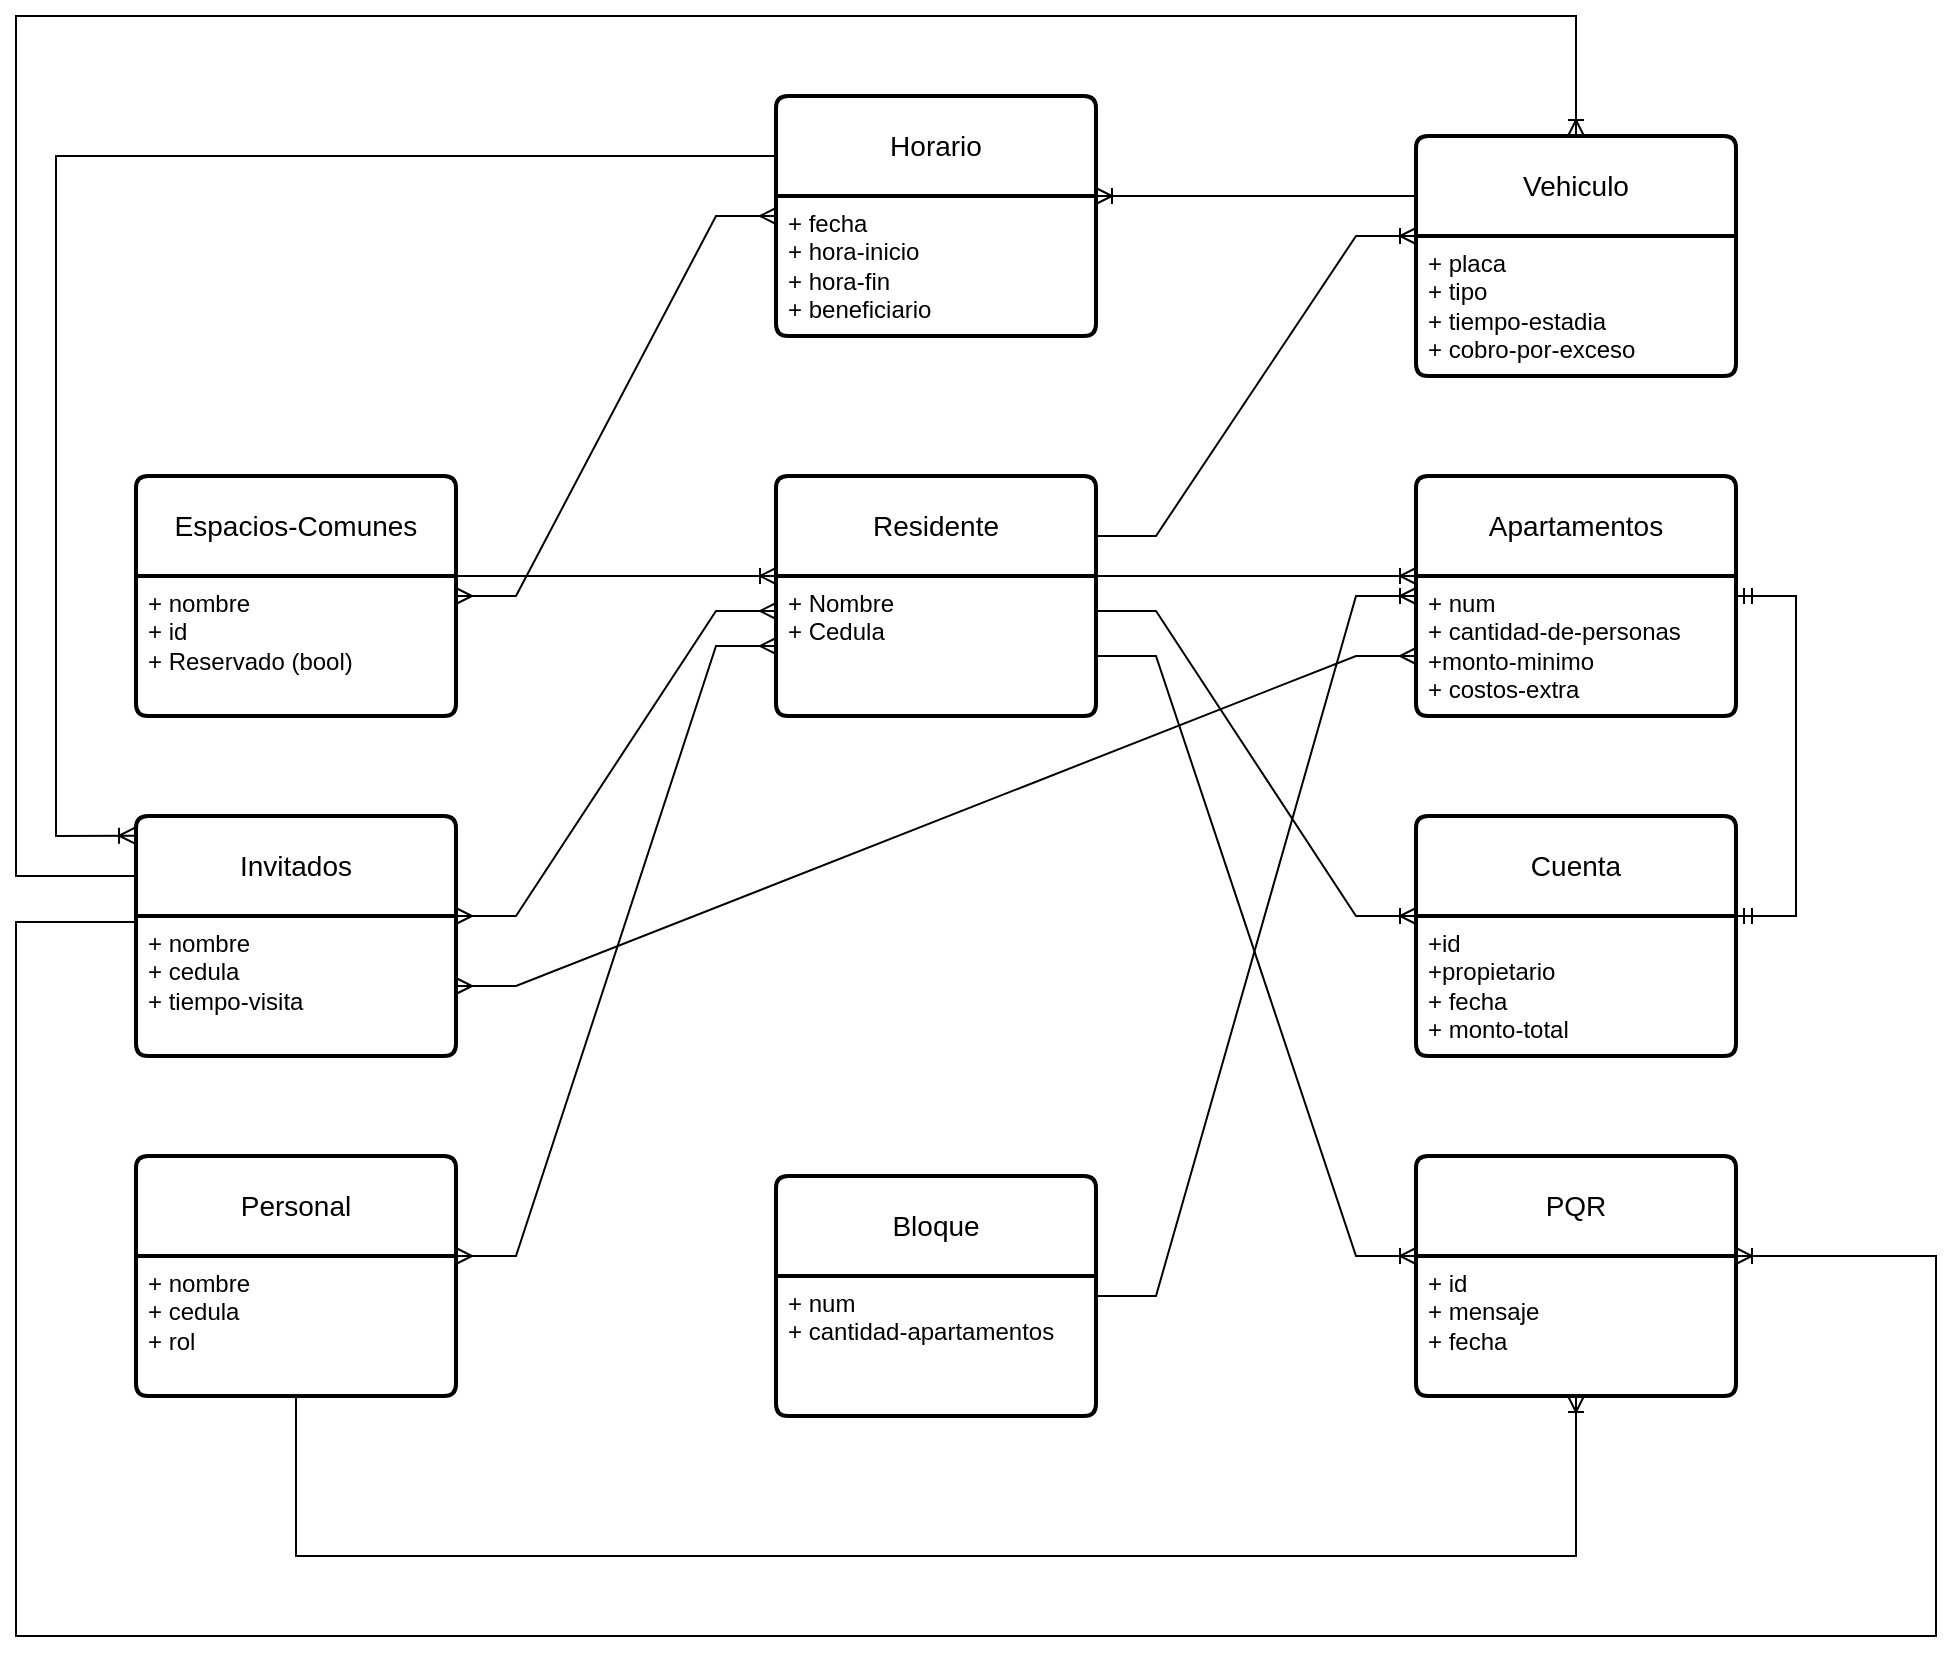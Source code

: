 <mxfile version="24.7.14">
  <diagram name="Page-1" id="yVVMKYb3bOIo5h-pwOtt">
    <mxGraphModel grid="1" page="1" gridSize="10" guides="1" tooltips="1" connect="1" arrows="1" fold="1" pageScale="1" pageWidth="850" pageHeight="1100" math="0" shadow="0">
      <root>
        <mxCell id="0" />
        <mxCell id="1" parent="0" />
        <mxCell id="trEgRuEXgAKlfwMl6baa-1" value="Residente" style="swimlane;childLayout=stackLayout;horizontal=1;startSize=50;horizontalStack=0;rounded=1;fontSize=14;fontStyle=0;strokeWidth=2;resizeParent=0;resizeLast=1;shadow=0;dashed=0;align=center;arcSize=4;whiteSpace=wrap;html=1;" vertex="1" parent="1">
          <mxGeometry x="400" y="-380" width="160" height="120" as="geometry" />
        </mxCell>
        <mxCell id="trEgRuEXgAKlfwMl6baa-2" value="&lt;div&gt;+ Nombre&lt;/div&gt;&lt;div&gt;+ Cedula&lt;br&gt;&lt;/div&gt;" style="align=left;strokeColor=none;fillColor=none;spacingLeft=4;fontSize=12;verticalAlign=top;resizable=0;rotatable=0;part=1;html=1;" vertex="1" parent="trEgRuEXgAKlfwMl6baa-1">
          <mxGeometry y="50" width="160" height="70" as="geometry" />
        </mxCell>
        <mxCell id="trEgRuEXgAKlfwMl6baa-3" value="Apartamentos" style="swimlane;childLayout=stackLayout;horizontal=1;startSize=50;horizontalStack=0;rounded=1;fontSize=14;fontStyle=0;strokeWidth=2;resizeParent=0;resizeLast=1;shadow=0;dashed=0;align=center;arcSize=4;whiteSpace=wrap;html=1;" vertex="1" parent="1">
          <mxGeometry x="720" y="-380" width="160" height="120" as="geometry" />
        </mxCell>
        <mxCell id="trEgRuEXgAKlfwMl6baa-4" value="&lt;div&gt;+ num&lt;/div&gt;&lt;div&gt;+ cantidad-de-personas&lt;/div&gt;&lt;div&gt;+monto-minimo&lt;/div&gt;&lt;div&gt;+ costos-extra&lt;br&gt;&lt;/div&gt;" style="align=left;strokeColor=none;fillColor=none;spacingLeft=4;fontSize=12;verticalAlign=top;resizable=0;rotatable=0;part=1;html=1;" vertex="1" parent="trEgRuEXgAKlfwMl6baa-3">
          <mxGeometry y="50" width="160" height="70" as="geometry" />
        </mxCell>
        <mxCell id="trEgRuEXgAKlfwMl6baa-5" value="Espacios-Comunes" style="swimlane;childLayout=stackLayout;horizontal=1;startSize=50;horizontalStack=0;rounded=1;fontSize=14;fontStyle=0;strokeWidth=2;resizeParent=0;resizeLast=1;shadow=0;dashed=0;align=center;arcSize=4;whiteSpace=wrap;html=1;" vertex="1" parent="1">
          <mxGeometry x="80" y="-380" width="160" height="120" as="geometry" />
        </mxCell>
        <mxCell id="trEgRuEXgAKlfwMl6baa-6" value="&lt;div&gt;+ nombre&lt;/div&gt;&lt;div&gt;+ id&lt;/div&gt;&lt;div&gt;+ Reservado (bool)&lt;/div&gt;" style="align=left;strokeColor=none;fillColor=none;spacingLeft=4;fontSize=12;verticalAlign=top;resizable=0;rotatable=0;part=1;html=1;" vertex="1" parent="trEgRuEXgAKlfwMl6baa-5">
          <mxGeometry y="50" width="160" height="70" as="geometry" />
        </mxCell>
        <mxCell id="trEgRuEXgAKlfwMl6baa-7" value="Cuenta" style="swimlane;childLayout=stackLayout;horizontal=1;startSize=50;horizontalStack=0;rounded=1;fontSize=14;fontStyle=0;strokeWidth=2;resizeParent=0;resizeLast=1;shadow=0;dashed=0;align=center;arcSize=4;whiteSpace=wrap;html=1;" vertex="1" parent="1">
          <mxGeometry x="720" y="-210" width="160" height="120" as="geometry" />
        </mxCell>
        <mxCell id="trEgRuEXgAKlfwMl6baa-8" value="&lt;div&gt;+id&lt;/div&gt;&lt;div&gt;+propietario&lt;/div&gt;&lt;div&gt;+ fecha&lt;/div&gt;&lt;div&gt;+ monto-total&lt;br&gt;&lt;/div&gt;" style="align=left;strokeColor=none;fillColor=none;spacingLeft=4;fontSize=12;verticalAlign=top;resizable=0;rotatable=0;part=1;html=1;" vertex="1" parent="trEgRuEXgAKlfwMl6baa-7">
          <mxGeometry y="50" width="160" height="70" as="geometry" />
        </mxCell>
        <mxCell id="trEgRuEXgAKlfwMl6baa-9" value="PQR" style="swimlane;childLayout=stackLayout;horizontal=1;startSize=50;horizontalStack=0;rounded=1;fontSize=14;fontStyle=0;strokeWidth=2;resizeParent=0;resizeLast=1;shadow=0;dashed=0;align=center;arcSize=4;whiteSpace=wrap;html=1;" vertex="1" parent="1">
          <mxGeometry x="720" y="-40" width="160" height="120" as="geometry" />
        </mxCell>
        <mxCell id="trEgRuEXgAKlfwMl6baa-10" value="&lt;div&gt;+ id&lt;/div&gt;&lt;div&gt;+ mensaje&lt;/div&gt;&lt;div&gt;+ fecha&lt;br&gt;&lt;/div&gt;" style="align=left;strokeColor=none;fillColor=none;spacingLeft=4;fontSize=12;verticalAlign=top;resizable=0;rotatable=0;part=1;html=1;" vertex="1" parent="trEgRuEXgAKlfwMl6baa-9">
          <mxGeometry y="50" width="160" height="70" as="geometry" />
        </mxCell>
        <mxCell id="trEgRuEXgAKlfwMl6baa-11" value="Invitados" style="swimlane;childLayout=stackLayout;horizontal=1;startSize=50;horizontalStack=0;rounded=1;fontSize=14;fontStyle=0;strokeWidth=2;resizeParent=0;resizeLast=1;shadow=0;dashed=0;align=center;arcSize=4;whiteSpace=wrap;html=1;" vertex="1" parent="1">
          <mxGeometry x="80" y="-210" width="160" height="120" as="geometry" />
        </mxCell>
        <mxCell id="trEgRuEXgAKlfwMl6baa-12" value="&lt;div&gt;+ nombre&lt;/div&gt;&lt;div&gt;+ cedula&lt;/div&gt;&lt;div&gt;+ tiempo-visita&lt;br&gt;&lt;/div&gt;" style="align=left;strokeColor=none;fillColor=none;spacingLeft=4;fontSize=12;verticalAlign=top;resizable=0;rotatable=0;part=1;html=1;" vertex="1" parent="trEgRuEXgAKlfwMl6baa-11">
          <mxGeometry y="50" width="160" height="70" as="geometry" />
        </mxCell>
        <mxCell id="trEgRuEXgAKlfwMl6baa-13" value="Personal" style="swimlane;childLayout=stackLayout;horizontal=1;startSize=50;horizontalStack=0;rounded=1;fontSize=14;fontStyle=0;strokeWidth=2;resizeParent=0;resizeLast=1;shadow=0;dashed=0;align=center;arcSize=4;whiteSpace=wrap;html=1;" vertex="1" parent="1">
          <mxGeometry x="80" y="-40" width="160" height="120" as="geometry" />
        </mxCell>
        <mxCell id="trEgRuEXgAKlfwMl6baa-14" value="&lt;div&gt;+ nombre&lt;/div&gt;&lt;div&gt;+ cedula&lt;/div&gt;&lt;div&gt;+ rol&lt;br&gt;&lt;/div&gt;" style="align=left;strokeColor=none;fillColor=none;spacingLeft=4;fontSize=12;verticalAlign=top;resizable=0;rotatable=0;part=1;html=1;" vertex="1" parent="trEgRuEXgAKlfwMl6baa-13">
          <mxGeometry y="50" width="160" height="70" as="geometry" />
        </mxCell>
        <mxCell id="trEgRuEXgAKlfwMl6baa-15" value="Vehiculo" style="swimlane;childLayout=stackLayout;horizontal=1;startSize=50;horizontalStack=0;rounded=1;fontSize=14;fontStyle=0;strokeWidth=2;resizeParent=0;resizeLast=1;shadow=0;dashed=0;align=center;arcSize=4;whiteSpace=wrap;html=1;" vertex="1" parent="1">
          <mxGeometry x="720" y="-550" width="160" height="120" as="geometry" />
        </mxCell>
        <mxCell id="trEgRuEXgAKlfwMl6baa-16" value="&lt;div&gt;+ placa&lt;/div&gt;&lt;div&gt;+ tipo&lt;/div&gt;&lt;div&gt;+ tiempo-estadia&lt;/div&gt;&lt;div&gt;+ cobro-por-exceso&lt;br&gt;&lt;/div&gt;" style="align=left;strokeColor=none;fillColor=none;spacingLeft=4;fontSize=12;verticalAlign=top;resizable=0;rotatable=0;part=1;html=1;" vertex="1" parent="trEgRuEXgAKlfwMl6baa-15">
          <mxGeometry y="50" width="160" height="70" as="geometry" />
        </mxCell>
        <mxCell id="trEgRuEXgAKlfwMl6baa-17" value="Bloque" style="swimlane;childLayout=stackLayout;horizontal=1;startSize=50;horizontalStack=0;rounded=1;fontSize=14;fontStyle=0;strokeWidth=2;resizeParent=0;resizeLast=1;shadow=0;dashed=0;align=center;arcSize=4;whiteSpace=wrap;html=1;" vertex="1" parent="1">
          <mxGeometry x="400" y="-30" width="160" height="120" as="geometry" />
        </mxCell>
        <mxCell id="trEgRuEXgAKlfwMl6baa-18" value="&lt;div&gt;+ num&lt;/div&gt;&lt;div&gt;+ cantidad-apartamentos&lt;br&gt;&lt;/div&gt;" style="align=left;strokeColor=none;fillColor=none;spacingLeft=4;fontSize=12;verticalAlign=top;resizable=0;rotatable=0;part=1;html=1;" vertex="1" parent="trEgRuEXgAKlfwMl6baa-17">
          <mxGeometry y="50" width="160" height="70" as="geometry" />
        </mxCell>
        <mxCell id="trEgRuEXgAKlfwMl6baa-19" value="Horario" style="swimlane;childLayout=stackLayout;horizontal=1;startSize=50;horizontalStack=0;rounded=1;fontSize=14;fontStyle=0;strokeWidth=2;resizeParent=0;resizeLast=1;shadow=0;dashed=0;align=center;arcSize=4;whiteSpace=wrap;html=1;" vertex="1" parent="1">
          <mxGeometry x="400" y="-570" width="160" height="120" as="geometry" />
        </mxCell>
        <mxCell id="trEgRuEXgAKlfwMl6baa-20" value="&lt;div&gt;+ fecha &lt;br&gt;&lt;/div&gt;&lt;div&gt;+ hora-inicio&lt;/div&gt;&lt;div&gt;+ hora-fin&lt;/div&gt;&lt;div&gt;+ beneficiario&lt;br&gt;&lt;/div&gt;" style="align=left;strokeColor=none;fillColor=none;spacingLeft=4;fontSize=12;verticalAlign=top;resizable=0;rotatable=0;part=1;html=1;" vertex="1" parent="trEgRuEXgAKlfwMl6baa-19">
          <mxGeometry y="50" width="160" height="70" as="geometry" />
        </mxCell>
        <mxCell id="g4202qTfpJqsl9JbBk22-5" value="" style="edgeStyle=entityRelationEdgeStyle;fontSize=12;html=1;endArrow=ERoneToMany;rounded=0;exitX=1;exitY=0;exitDx=0;exitDy=0;entryX=0;entryY=0;entryDx=0;entryDy=0;" edge="1" parent="1" source="trEgRuEXgAKlfwMl6baa-2" target="trEgRuEXgAKlfwMl6baa-4">
          <mxGeometry width="100" height="100" relative="1" as="geometry">
            <mxPoint x="720" y="-90" as="sourcePoint" />
            <mxPoint x="820" y="-190" as="targetPoint" />
          </mxGeometry>
        </mxCell>
        <mxCell id="g4202qTfpJqsl9JbBk22-6" value="" style="edgeStyle=entityRelationEdgeStyle;fontSize=12;html=1;endArrow=ERoneToMany;rounded=0;exitX=1;exitY=0;exitDx=0;exitDy=0;entryX=0;entryY=0;entryDx=0;entryDy=0;" edge="1" parent="1" source="trEgRuEXgAKlfwMl6baa-6" target="trEgRuEXgAKlfwMl6baa-2">
          <mxGeometry width="100" height="100" relative="1" as="geometry">
            <mxPoint x="480" y="-150" as="sourcePoint" />
            <mxPoint x="580" y="-250" as="targetPoint" />
          </mxGeometry>
        </mxCell>
        <mxCell id="g4202qTfpJqsl9JbBk22-7" value="" style="edgeStyle=entityRelationEdgeStyle;fontSize=12;html=1;endArrow=ERoneToMany;rounded=0;exitX=1;exitY=0.25;exitDx=0;exitDy=0;entryX=0;entryY=0;entryDx=0;entryDy=0;" edge="1" parent="1" source="trEgRuEXgAKlfwMl6baa-2" target="trEgRuEXgAKlfwMl6baa-8">
          <mxGeometry width="100" height="100" relative="1" as="geometry">
            <mxPoint x="610" y="10" as="sourcePoint" />
            <mxPoint x="710" y="-90" as="targetPoint" />
          </mxGeometry>
        </mxCell>
        <mxCell id="g4202qTfpJqsl9JbBk22-8" value="" style="edgeStyle=entityRelationEdgeStyle;fontSize=12;html=1;endArrow=ERoneToMany;rounded=0;exitX=1;exitY=0.75;exitDx=0;exitDy=0;entryX=0;entryY=0;entryDx=0;entryDy=0;" edge="1" parent="1" source="trEgRuEXgAKlfwMl6baa-1" target="trEgRuEXgAKlfwMl6baa-10">
          <mxGeometry width="100" height="100" relative="1" as="geometry">
            <mxPoint x="480" y="30" as="sourcePoint" />
            <mxPoint x="580" y="-70" as="targetPoint" />
          </mxGeometry>
        </mxCell>
        <mxCell id="g4202qTfpJqsl9JbBk22-9" value="" style="edgeStyle=entityRelationEdgeStyle;fontSize=12;html=1;endArrow=ERmany;startArrow=ERmany;rounded=0;exitX=1;exitY=0;exitDx=0;exitDy=0;entryX=0;entryY=0.25;entryDx=0;entryDy=0;" edge="1" parent="1" source="trEgRuEXgAKlfwMl6baa-12" target="trEgRuEXgAKlfwMl6baa-2">
          <mxGeometry width="100" height="100" relative="1" as="geometry">
            <mxPoint x="480" y="30" as="sourcePoint" />
            <mxPoint x="580" y="-70" as="targetPoint" />
          </mxGeometry>
        </mxCell>
        <mxCell id="g4202qTfpJqsl9JbBk22-10" value="" style="edgeStyle=entityRelationEdgeStyle;fontSize=12;html=1;endArrow=ERmany;startArrow=ERmany;rounded=0;exitX=1;exitY=0;exitDx=0;exitDy=0;entryX=0;entryY=0.5;entryDx=0;entryDy=0;" edge="1" parent="1" source="trEgRuEXgAKlfwMl6baa-14" target="trEgRuEXgAKlfwMl6baa-2">
          <mxGeometry width="100" height="100" relative="1" as="geometry">
            <mxPoint x="480" y="30" as="sourcePoint" />
            <mxPoint x="580" y="-70" as="targetPoint" />
            <Array as="points">
              <mxPoint x="370" y="-50" />
              <mxPoint x="220" y="-30" />
            </Array>
          </mxGeometry>
        </mxCell>
        <mxCell id="g4202qTfpJqsl9JbBk22-11" value="" style="edgeStyle=entityRelationEdgeStyle;fontSize=12;html=1;endArrow=ERoneToMany;rounded=0;exitX=1;exitY=0.25;exitDx=0;exitDy=0;entryX=0;entryY=0;entryDx=0;entryDy=0;" edge="1" parent="1" source="trEgRuEXgAKlfwMl6baa-1" target="trEgRuEXgAKlfwMl6baa-16">
          <mxGeometry width="100" height="100" relative="1" as="geometry">
            <mxPoint x="580" y="-460" as="sourcePoint" />
            <mxPoint x="680" y="-560" as="targetPoint" />
          </mxGeometry>
        </mxCell>
        <mxCell id="g4202qTfpJqsl9JbBk22-12" value="" style="edgeStyle=entityRelationEdgeStyle;fontSize=12;html=1;endArrow=ERmandOne;startArrow=ERmandOne;rounded=0;exitX=1;exitY=0;exitDx=0;exitDy=0;" edge="1" parent="1" source="trEgRuEXgAKlfwMl6baa-8" target="trEgRuEXgAKlfwMl6baa-3">
          <mxGeometry width="100" height="100" relative="1" as="geometry">
            <mxPoint x="990" y="-160" as="sourcePoint" />
            <mxPoint x="1090" y="-260" as="targetPoint" />
          </mxGeometry>
        </mxCell>
        <mxCell id="g4202qTfpJqsl9JbBk22-13" value="" style="edgeStyle=entityRelationEdgeStyle;fontSize=12;html=1;endArrow=ERmany;startArrow=ERmany;rounded=0;exitX=1;exitY=0.5;exitDx=0;exitDy=0;entryX=0;entryY=0.75;entryDx=0;entryDy=0;" edge="1" parent="1" source="trEgRuEXgAKlfwMl6baa-12" target="trEgRuEXgAKlfwMl6baa-3">
          <mxGeometry width="100" height="100" relative="1" as="geometry">
            <mxPoint x="480" y="-110" as="sourcePoint" />
            <mxPoint x="580" y="-210" as="targetPoint" />
          </mxGeometry>
        </mxCell>
        <mxCell id="g4202qTfpJqsl9JbBk22-14" value="" style="edgeStyle=entityRelationEdgeStyle;fontSize=12;html=1;endArrow=ERoneToMany;rounded=0;" edge="1" parent="1" source="trEgRuEXgAKlfwMl6baa-17" target="trEgRuEXgAKlfwMl6baa-3">
          <mxGeometry width="100" height="100" relative="1" as="geometry">
            <mxPoint x="500" y="-70" as="sourcePoint" />
            <mxPoint x="600" y="-170" as="targetPoint" />
          </mxGeometry>
        </mxCell>
        <mxCell id="g4202qTfpJqsl9JbBk22-15" value="" style="edgeStyle=entityRelationEdgeStyle;fontSize=12;html=1;endArrow=ERmany;startArrow=ERmany;rounded=0;" edge="1" parent="1" source="trEgRuEXgAKlfwMl6baa-5" target="trEgRuEXgAKlfwMl6baa-19">
          <mxGeometry width="100" height="100" relative="1" as="geometry">
            <mxPoint x="20" y="-330" as="sourcePoint" />
            <mxPoint x="20" y="-500" as="targetPoint" />
            <Array as="points">
              <mxPoint x="-20" y="-380" />
              <mxPoint x="-140" y="-390" />
            </Array>
          </mxGeometry>
        </mxCell>
        <mxCell id="g4202qTfpJqsl9JbBk22-16" value="" style="fontSize=12;html=1;endArrow=ERoneToMany;rounded=0;entryX=1;entryY=0;entryDx=0;entryDy=0;" edge="1" parent="1" target="trEgRuEXgAKlfwMl6baa-10">
          <mxGeometry width="100" height="100" relative="1" as="geometry">
            <mxPoint x="80" y="-157" as="sourcePoint" />
            <mxPoint x="580" y="-180" as="targetPoint" />
            <Array as="points">
              <mxPoint x="20" y="-157" />
              <mxPoint x="20" y="200" />
              <mxPoint x="980" y="200" />
              <mxPoint x="980" y="10" />
            </Array>
          </mxGeometry>
        </mxCell>
        <mxCell id="g4202qTfpJqsl9JbBk22-22" value="" style="fontSize=12;html=1;endArrow=ERoneToMany;rounded=0;exitX=0.5;exitY=1;exitDx=0;exitDy=0;entryX=0.5;entryY=1;entryDx=0;entryDy=0;" edge="1" parent="1" source="trEgRuEXgAKlfwMl6baa-14" target="trEgRuEXgAKlfwMl6baa-10">
          <mxGeometry width="100" height="100" relative="1" as="geometry">
            <mxPoint x="350" y="300" as="sourcePoint" />
            <mxPoint x="450" y="200" as="targetPoint" />
            <Array as="points">
              <mxPoint x="160" y="160" />
              <mxPoint x="800" y="160" />
            </Array>
          </mxGeometry>
        </mxCell>
        <mxCell id="g4202qTfpJqsl9JbBk22-23" value="" style="fontSize=12;html=1;endArrow=ERoneToMany;rounded=0;exitX=0;exitY=0.25;exitDx=0;exitDy=0;entryX=0.5;entryY=0;entryDx=0;entryDy=0;" edge="1" parent="1" source="trEgRuEXgAKlfwMl6baa-11" target="trEgRuEXgAKlfwMl6baa-15">
          <mxGeometry width="100" height="100" relative="1" as="geometry">
            <mxPoint x="450" y="-180" as="sourcePoint" />
            <mxPoint x="550" y="-280" as="targetPoint" />
            <Array as="points">
              <mxPoint x="20" y="-180" />
              <mxPoint x="20" y="-610" />
              <mxPoint x="800" y="-610" />
            </Array>
          </mxGeometry>
        </mxCell>
        <mxCell id="g4202qTfpJqsl9JbBk22-24" value="" style="fontSize=12;html=1;endArrow=ERoneToMany;rounded=0;exitX=0;exitY=0.25;exitDx=0;exitDy=0;entryX=-0.003;entryY=0.082;entryDx=0;entryDy=0;entryPerimeter=0;" edge="1" parent="1" source="trEgRuEXgAKlfwMl6baa-19" target="trEgRuEXgAKlfwMl6baa-11">
          <mxGeometry width="100" height="100" relative="1" as="geometry">
            <mxPoint x="140" y="-460" as="sourcePoint" />
            <mxPoint x="240" y="-560" as="targetPoint" />
            <Array as="points">
              <mxPoint x="40" y="-540" />
              <mxPoint x="40" y="-200" />
            </Array>
          </mxGeometry>
        </mxCell>
        <mxCell id="g4202qTfpJqsl9JbBk22-25" value="" style="edgeStyle=entityRelationEdgeStyle;fontSize=12;html=1;endArrow=ERoneToMany;rounded=0;exitX=0;exitY=0.25;exitDx=0;exitDy=0;entryX=1;entryY=0;entryDx=0;entryDy=0;" edge="1" parent="1" source="trEgRuEXgAKlfwMl6baa-15" target="trEgRuEXgAKlfwMl6baa-20">
          <mxGeometry width="100" height="100" relative="1" as="geometry">
            <mxPoint x="570" y="-460" as="sourcePoint" />
            <mxPoint x="670" y="-560" as="targetPoint" />
          </mxGeometry>
        </mxCell>
      </root>
    </mxGraphModel>
  </diagram>
</mxfile>

